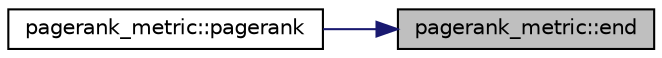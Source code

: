 digraph "pagerank_metric::end"
{
 // INTERACTIVE_SVG=YES
 // LATEX_PDF_SIZE
  edge [fontname="Helvetica",fontsize="10",labelfontname="Helvetica",labelfontsize="10"];
  node [fontname="Helvetica",fontsize="10",shape=record];
  rankdir="RL";
  Node1 [label="pagerank_metric::end",height=0.2,width=0.4,color="black", fillcolor="grey75", style="filled", fontcolor="black",tooltip=" "];
  Node1 -> Node2 [dir="back",color="midnightblue",fontsize="10",style="solid",fontname="Helvetica"];
  Node2 [label="pagerank_metric::pagerank",height=0.2,width=0.4,color="black", fillcolor="white", style="filled",URL="$classpagerank__metric.html#a0acd2c2b019d2b4b8d91afefd20596fa",tooltip=" "];
}
